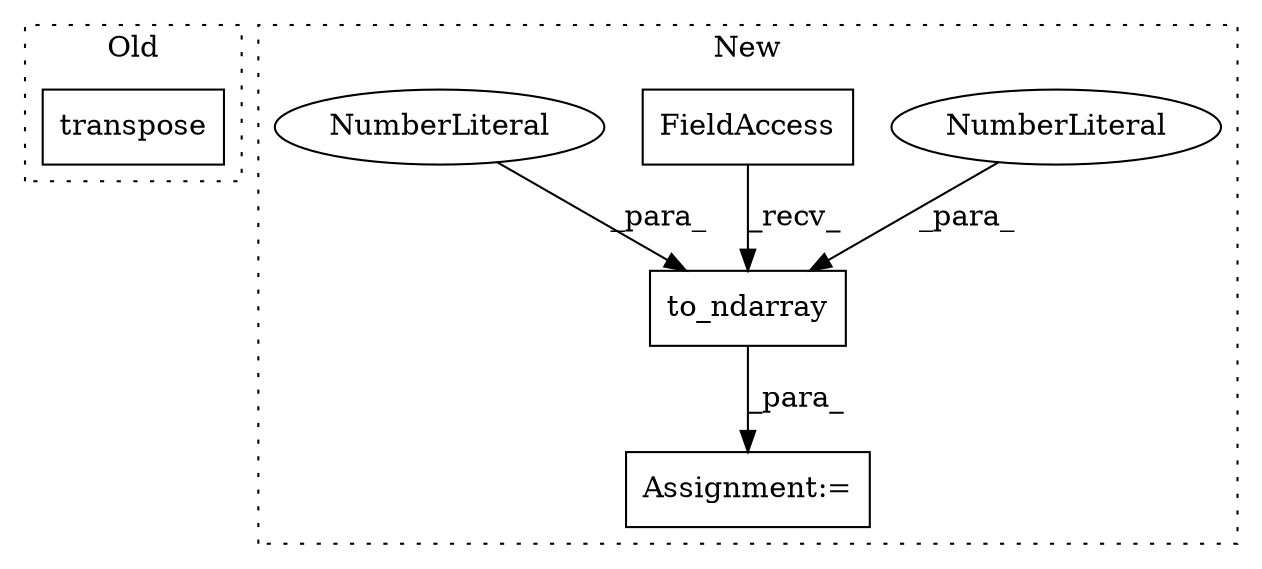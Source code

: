 digraph G {
subgraph cluster0 {
1 [label="transpose" a="32" s="1864" l="11" shape="box"];
label = "Old";
style="dotted";
}
subgraph cluster1 {
2 [label="to_ndarray" a="32" s="1920,1952" l="11,1" shape="box"];
3 [label="NumberLiteral" a="34" s="1949" l="1" shape="ellipse"];
4 [label="Assignment:=" a="7" s="1901" l="1" shape="box"];
5 [label="FieldAccess" a="22" s="1902" l="9" shape="box"];
6 [label="NumberLiteral" a="34" s="1951" l="1" shape="ellipse"];
label = "New";
style="dotted";
}
2 -> 4 [label="_para_"];
3 -> 2 [label="_para_"];
5 -> 2 [label="_recv_"];
6 -> 2 [label="_para_"];
}